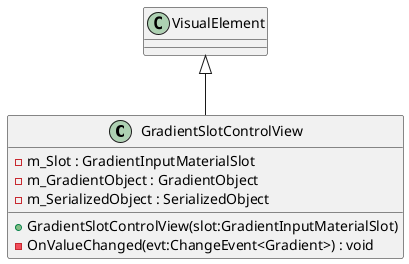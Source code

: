 @startuml
class GradientSlotControlView {
    - m_Slot : GradientInputMaterialSlot
    - m_GradientObject : GradientObject
    - m_SerializedObject : SerializedObject
    + GradientSlotControlView(slot:GradientInputMaterialSlot)
    - OnValueChanged(evt:ChangeEvent<Gradient>) : void
}
VisualElement <|-- GradientSlotControlView
@enduml

